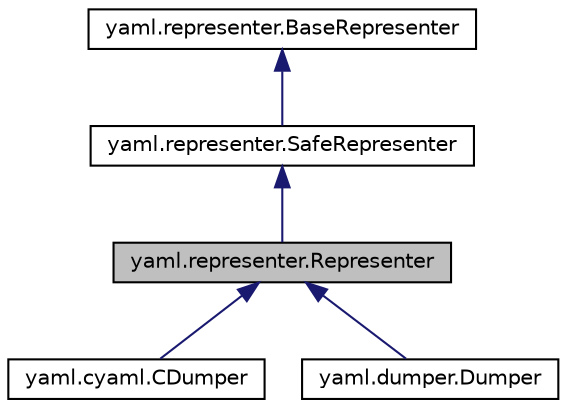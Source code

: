 digraph "yaml.representer.Representer"
{
 // LATEX_PDF_SIZE
  edge [fontname="Helvetica",fontsize="10",labelfontname="Helvetica",labelfontsize="10"];
  node [fontname="Helvetica",fontsize="10",shape=record];
  Node1 [label="yaml.representer.Representer",height=0.2,width=0.4,color="black", fillcolor="grey75", style="filled", fontcolor="black",tooltip=" "];
  Node2 -> Node1 [dir="back",color="midnightblue",fontsize="10",style="solid",fontname="Helvetica"];
  Node2 [label="yaml.representer.SafeRepresenter",height=0.2,width=0.4,color="black", fillcolor="white", style="filled",URL="$classyaml_1_1representer_1_1SafeRepresenter.html",tooltip=" "];
  Node3 -> Node2 [dir="back",color="midnightblue",fontsize="10",style="solid",fontname="Helvetica"];
  Node3 [label="yaml.representer.BaseRepresenter",height=0.2,width=0.4,color="black", fillcolor="white", style="filled",URL="$classyaml_1_1representer_1_1BaseRepresenter.html",tooltip=" "];
  Node1 -> Node4 [dir="back",color="midnightblue",fontsize="10",style="solid",fontname="Helvetica"];
  Node4 [label="yaml.cyaml.CDumper",height=0.2,width=0.4,color="black", fillcolor="white", style="filled",URL="$classyaml_1_1cyaml_1_1CDumper.html",tooltip=" "];
  Node1 -> Node5 [dir="back",color="midnightblue",fontsize="10",style="solid",fontname="Helvetica"];
  Node5 [label="yaml.dumper.Dumper",height=0.2,width=0.4,color="black", fillcolor="white", style="filled",URL="$classyaml_1_1dumper_1_1Dumper.html",tooltip=" "];
}
